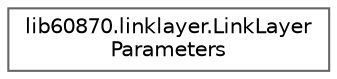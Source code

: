 digraph "Graphical Class Hierarchy"
{
 // LATEX_PDF_SIZE
  bgcolor="transparent";
  edge [fontname=Helvetica,fontsize=10,labelfontname=Helvetica,labelfontsize=10];
  node [fontname=Helvetica,fontsize=10,shape=box,height=0.2,width=0.4];
  rankdir="LR";
  Node0 [id="Node000000",label="lib60870.linklayer.LinkLayer\lParameters",height=0.2,width=0.4,color="grey40", fillcolor="white", style="filled",URL="$classlib60870_1_1linklayer_1_1_link_layer_parameters.html",tooltip="Link layer specific parameters."];
}
